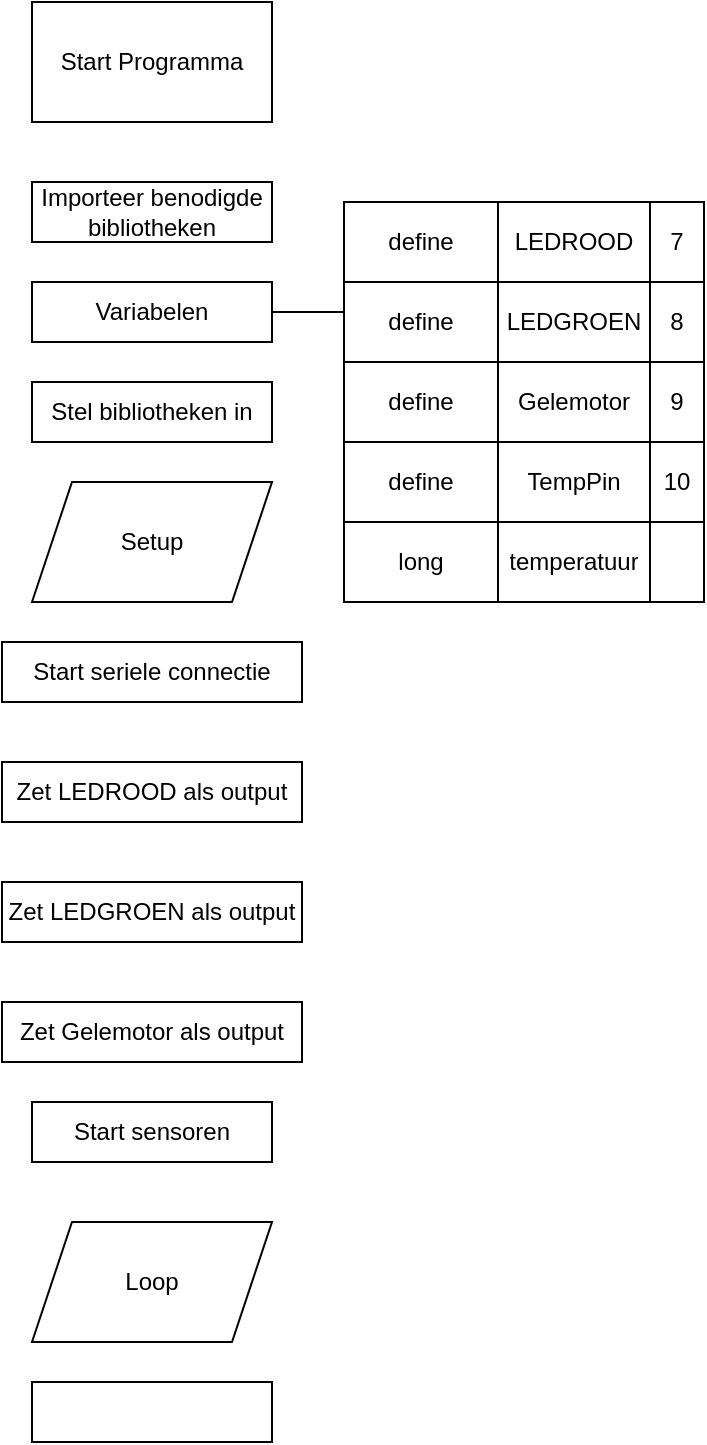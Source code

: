 <mxfile version="17.4.6" type="device"><diagram id="f8-dsr55BhnivLBzpCc4" name="Page-1"><mxGraphModel dx="1550" dy="777" grid="1" gridSize="10" guides="1" tooltips="1" connect="1" arrows="1" fold="1" page="1" pageScale="1" pageWidth="850" pageHeight="1100" math="0" shadow="0"><root><mxCell id="0"/><mxCell id="1" parent="0"/><mxCell id="Co9MH_prQt3VYEYWIzrm-1" value="" style="shape=table;html=1;whiteSpace=wrap;startSize=0;container=1;collapsible=0;childLayout=tableLayout;" parent="1" vertex="1"><mxGeometry x="521" y="110" width="180" height="200" as="geometry"/></mxCell><mxCell id="Co9MH_prQt3VYEYWIzrm-2" value="" style="shape=tableRow;horizontal=0;startSize=0;swimlaneHead=0;swimlaneBody=0;top=0;left=0;bottom=0;right=0;collapsible=0;dropTarget=0;fillColor=none;points=[[0,0.5],[1,0.5]];portConstraint=eastwest;" parent="Co9MH_prQt3VYEYWIzrm-1" vertex="1"><mxGeometry width="180" height="40" as="geometry"/></mxCell><mxCell id="Co9MH_prQt3VYEYWIzrm-3" value="define" style="shape=partialRectangle;html=1;whiteSpace=wrap;connectable=0;fillColor=none;top=0;left=0;bottom=0;right=0;overflow=hidden;" parent="Co9MH_prQt3VYEYWIzrm-2" vertex="1"><mxGeometry width="77" height="40" as="geometry"><mxRectangle width="77" height="40" as="alternateBounds"/></mxGeometry></mxCell><mxCell id="Co9MH_prQt3VYEYWIzrm-4" value="LEDROOD" style="shape=partialRectangle;html=1;whiteSpace=wrap;connectable=0;fillColor=none;top=0;left=0;bottom=0;right=0;overflow=hidden;" parent="Co9MH_prQt3VYEYWIzrm-2" vertex="1"><mxGeometry x="77" width="76" height="40" as="geometry"><mxRectangle width="76" height="40" as="alternateBounds"/></mxGeometry></mxCell><mxCell id="Co9MH_prQt3VYEYWIzrm-5" value="7" style="shape=partialRectangle;html=1;whiteSpace=wrap;connectable=0;fillColor=none;top=0;left=0;bottom=0;right=0;overflow=hidden;" parent="Co9MH_prQt3VYEYWIzrm-2" vertex="1"><mxGeometry x="153" width="27" height="40" as="geometry"><mxRectangle width="27" height="40" as="alternateBounds"/></mxGeometry></mxCell><mxCell id="Co9MH_prQt3VYEYWIzrm-6" value="" style="shape=tableRow;horizontal=0;startSize=0;swimlaneHead=0;swimlaneBody=0;top=0;left=0;bottom=0;right=0;collapsible=0;dropTarget=0;fillColor=none;points=[[0,0.5],[1,0.5]];portConstraint=eastwest;" parent="Co9MH_prQt3VYEYWIzrm-1" vertex="1"><mxGeometry y="40" width="180" height="40" as="geometry"/></mxCell><mxCell id="Co9MH_prQt3VYEYWIzrm-7" value="define" style="shape=partialRectangle;html=1;whiteSpace=wrap;connectable=0;fillColor=none;top=0;left=0;bottom=0;right=0;overflow=hidden;" parent="Co9MH_prQt3VYEYWIzrm-6" vertex="1"><mxGeometry width="77" height="40" as="geometry"><mxRectangle width="77" height="40" as="alternateBounds"/></mxGeometry></mxCell><mxCell id="Co9MH_prQt3VYEYWIzrm-8" value="LEDGROEN" style="shape=partialRectangle;html=1;whiteSpace=wrap;connectable=0;fillColor=none;top=0;left=0;bottom=0;right=0;overflow=hidden;" parent="Co9MH_prQt3VYEYWIzrm-6" vertex="1"><mxGeometry x="77" width="76" height="40" as="geometry"><mxRectangle width="76" height="40" as="alternateBounds"/></mxGeometry></mxCell><mxCell id="Co9MH_prQt3VYEYWIzrm-9" value="8" style="shape=partialRectangle;html=1;whiteSpace=wrap;connectable=0;fillColor=none;top=0;left=0;bottom=0;right=0;overflow=hidden;" parent="Co9MH_prQt3VYEYWIzrm-6" vertex="1"><mxGeometry x="153" width="27" height="40" as="geometry"><mxRectangle width="27" height="40" as="alternateBounds"/></mxGeometry></mxCell><mxCell id="Co9MH_prQt3VYEYWIzrm-10" value="" style="shape=tableRow;horizontal=0;startSize=0;swimlaneHead=0;swimlaneBody=0;top=0;left=0;bottom=0;right=0;collapsible=0;dropTarget=0;fillColor=none;points=[[0,0.5],[1,0.5]];portConstraint=eastwest;" parent="Co9MH_prQt3VYEYWIzrm-1" vertex="1"><mxGeometry y="80" width="180" height="40" as="geometry"/></mxCell><mxCell id="Co9MH_prQt3VYEYWIzrm-11" value="define" style="shape=partialRectangle;html=1;whiteSpace=wrap;connectable=0;fillColor=none;top=0;left=0;bottom=0;right=0;overflow=hidden;" parent="Co9MH_prQt3VYEYWIzrm-10" vertex="1"><mxGeometry width="77" height="40" as="geometry"><mxRectangle width="77" height="40" as="alternateBounds"/></mxGeometry></mxCell><mxCell id="Co9MH_prQt3VYEYWIzrm-12" value="Gelemotor" style="shape=partialRectangle;html=1;whiteSpace=wrap;connectable=0;fillColor=none;top=0;left=0;bottom=0;right=0;overflow=hidden;" parent="Co9MH_prQt3VYEYWIzrm-10" vertex="1"><mxGeometry x="77" width="76" height="40" as="geometry"><mxRectangle width="76" height="40" as="alternateBounds"/></mxGeometry></mxCell><mxCell id="Co9MH_prQt3VYEYWIzrm-13" value="9" style="shape=partialRectangle;html=1;whiteSpace=wrap;connectable=0;fillColor=none;top=0;left=0;bottom=0;right=0;overflow=hidden;pointerEvents=1;" parent="Co9MH_prQt3VYEYWIzrm-10" vertex="1"><mxGeometry x="153" width="27" height="40" as="geometry"><mxRectangle width="27" height="40" as="alternateBounds"/></mxGeometry></mxCell><mxCell id="Co9MH_prQt3VYEYWIzrm-26" style="shape=tableRow;horizontal=0;startSize=0;swimlaneHead=0;swimlaneBody=0;top=0;left=0;bottom=0;right=0;collapsible=0;dropTarget=0;fillColor=none;points=[[0,0.5],[1,0.5]];portConstraint=eastwest;" parent="Co9MH_prQt3VYEYWIzrm-1" vertex="1"><mxGeometry y="120" width="180" height="40" as="geometry"/></mxCell><mxCell id="Co9MH_prQt3VYEYWIzrm-27" value="define" style="shape=partialRectangle;html=1;whiteSpace=wrap;connectable=0;fillColor=none;top=0;left=0;bottom=0;right=0;overflow=hidden;" parent="Co9MH_prQt3VYEYWIzrm-26" vertex="1"><mxGeometry width="77" height="40" as="geometry"><mxRectangle width="77" height="40" as="alternateBounds"/></mxGeometry></mxCell><mxCell id="Co9MH_prQt3VYEYWIzrm-28" value="TempPin" style="shape=partialRectangle;html=1;whiteSpace=wrap;connectable=0;fillColor=none;top=0;left=0;bottom=0;right=0;overflow=hidden;" parent="Co9MH_prQt3VYEYWIzrm-26" vertex="1"><mxGeometry x="77" width="76" height="40" as="geometry"><mxRectangle width="76" height="40" as="alternateBounds"/></mxGeometry></mxCell><mxCell id="Co9MH_prQt3VYEYWIzrm-29" value="10" style="shape=partialRectangle;html=1;whiteSpace=wrap;connectable=0;fillColor=none;top=0;left=0;bottom=0;right=0;overflow=hidden;pointerEvents=1;" parent="Co9MH_prQt3VYEYWIzrm-26" vertex="1"><mxGeometry x="153" width="27" height="40" as="geometry"><mxRectangle width="27" height="40" as="alternateBounds"/></mxGeometry></mxCell><mxCell id="Co9MH_prQt3VYEYWIzrm-31" style="shape=tableRow;horizontal=0;startSize=0;swimlaneHead=0;swimlaneBody=0;top=0;left=0;bottom=0;right=0;collapsible=0;dropTarget=0;fillColor=none;points=[[0,0.5],[1,0.5]];portConstraint=eastwest;" parent="Co9MH_prQt3VYEYWIzrm-1" vertex="1"><mxGeometry y="160" width="180" height="40" as="geometry"/></mxCell><mxCell id="Co9MH_prQt3VYEYWIzrm-32" value="long" style="shape=partialRectangle;html=1;whiteSpace=wrap;connectable=0;fillColor=none;top=0;left=0;bottom=0;right=0;overflow=hidden;" parent="Co9MH_prQt3VYEYWIzrm-31" vertex="1"><mxGeometry width="77" height="40" as="geometry"><mxRectangle width="77" height="40" as="alternateBounds"/></mxGeometry></mxCell><mxCell id="Co9MH_prQt3VYEYWIzrm-33" value="temperatuur" style="shape=partialRectangle;html=1;whiteSpace=wrap;connectable=0;fillColor=none;top=0;left=0;bottom=0;right=0;overflow=hidden;" parent="Co9MH_prQt3VYEYWIzrm-31" vertex="1"><mxGeometry x="77" width="76" height="40" as="geometry"><mxRectangle width="76" height="40" as="alternateBounds"/></mxGeometry></mxCell><mxCell id="Co9MH_prQt3VYEYWIzrm-34" style="shape=partialRectangle;html=1;whiteSpace=wrap;connectable=0;fillColor=none;top=0;left=0;bottom=0;right=0;overflow=hidden;pointerEvents=1;" parent="Co9MH_prQt3VYEYWIzrm-31" vertex="1"><mxGeometry x="153" width="27" height="40" as="geometry"><mxRectangle width="27" height="40" as="alternateBounds"/></mxGeometry></mxCell><mxCell id="Co9MH_prQt3VYEYWIzrm-17" style="edgeStyle=orthogonalEdgeStyle;rounded=0;orthogonalLoop=1;jettySize=auto;html=1;exitX=1;exitY=0.5;exitDx=0;exitDy=0;entryX=0;entryY=0.5;entryDx=0;entryDy=0;endArrow=none;endFill=0;" parent="1" source="Co9MH_prQt3VYEYWIzrm-14" target="Co9MH_prQt3VYEYWIzrm-6" edge="1"><mxGeometry relative="1" as="geometry"/></mxCell><mxCell id="Co9MH_prQt3VYEYWIzrm-14" value="Variabelen" style="rounded=0;whiteSpace=wrap;html=1;" parent="1" vertex="1"><mxGeometry x="365" y="150" width="120" height="30" as="geometry"/></mxCell><mxCell id="Co9MH_prQt3VYEYWIzrm-15" value="Start Programma" style="rounded=0;whiteSpace=wrap;html=1;" parent="1" vertex="1"><mxGeometry x="365" y="10" width="120" height="60" as="geometry"/></mxCell><mxCell id="Co9MH_prQt3VYEYWIzrm-19" value="Zet LEDGROEN als output" style="rounded=0;whiteSpace=wrap;html=1;" parent="1" vertex="1"><mxGeometry x="350" y="450" width="150" height="30" as="geometry"/></mxCell><mxCell id="Co9MH_prQt3VYEYWIzrm-20" value="Start seriele connectie" style="rounded=0;whiteSpace=wrap;html=1;" parent="1" vertex="1"><mxGeometry x="350" y="330" width="150" height="30" as="geometry"/></mxCell><mxCell id="Co9MH_prQt3VYEYWIzrm-21" value="Setup" style="shape=parallelogram;perimeter=parallelogramPerimeter;whiteSpace=wrap;html=1;fixedSize=1;" parent="1" vertex="1"><mxGeometry x="365" y="250" width="120" height="60" as="geometry"/></mxCell><mxCell id="Co9MH_prQt3VYEYWIzrm-22" value="Loop" style="shape=parallelogram;perimeter=parallelogramPerimeter;whiteSpace=wrap;html=1;fixedSize=1;" parent="1" vertex="1"><mxGeometry x="365" y="620" width="120" height="60" as="geometry"/></mxCell><mxCell id="Co9MH_prQt3VYEYWIzrm-23" value="Zet LEDROOD als output" style="rounded=0;whiteSpace=wrap;html=1;" parent="1" vertex="1"><mxGeometry x="350" y="390" width="150" height="30" as="geometry"/></mxCell><mxCell id="Co9MH_prQt3VYEYWIzrm-25" value="Zet Gelemotor als output" style="rounded=0;whiteSpace=wrap;html=1;" parent="1" vertex="1"><mxGeometry x="350" y="510" width="150" height="30" as="geometry"/></mxCell><mxCell id="Co9MH_prQt3VYEYWIzrm-35" value="" style="rounded=0;whiteSpace=wrap;html=1;" parent="1" vertex="1"><mxGeometry x="365" y="700" width="120" height="30" as="geometry"/></mxCell><mxCell id="Co9MH_prQt3VYEYWIzrm-36" value="Start sensoren" style="rounded=0;whiteSpace=wrap;html=1;" parent="1" vertex="1"><mxGeometry x="365" y="560" width="120" height="30" as="geometry"/></mxCell><mxCell id="Co9MH_prQt3VYEYWIzrm-37" value="Stel bibliotheken in" style="rounded=0;whiteSpace=wrap;html=1;" parent="1" vertex="1"><mxGeometry x="365" y="200" width="120" height="30" as="geometry"/></mxCell><mxCell id="Co9MH_prQt3VYEYWIzrm-38" value="Importeer benodigde bibliotheken" style="rounded=0;whiteSpace=wrap;html=1;" parent="1" vertex="1"><mxGeometry x="365" y="100" width="120" height="30" as="geometry"/></mxCell></root></mxGraphModel></diagram></mxfile>